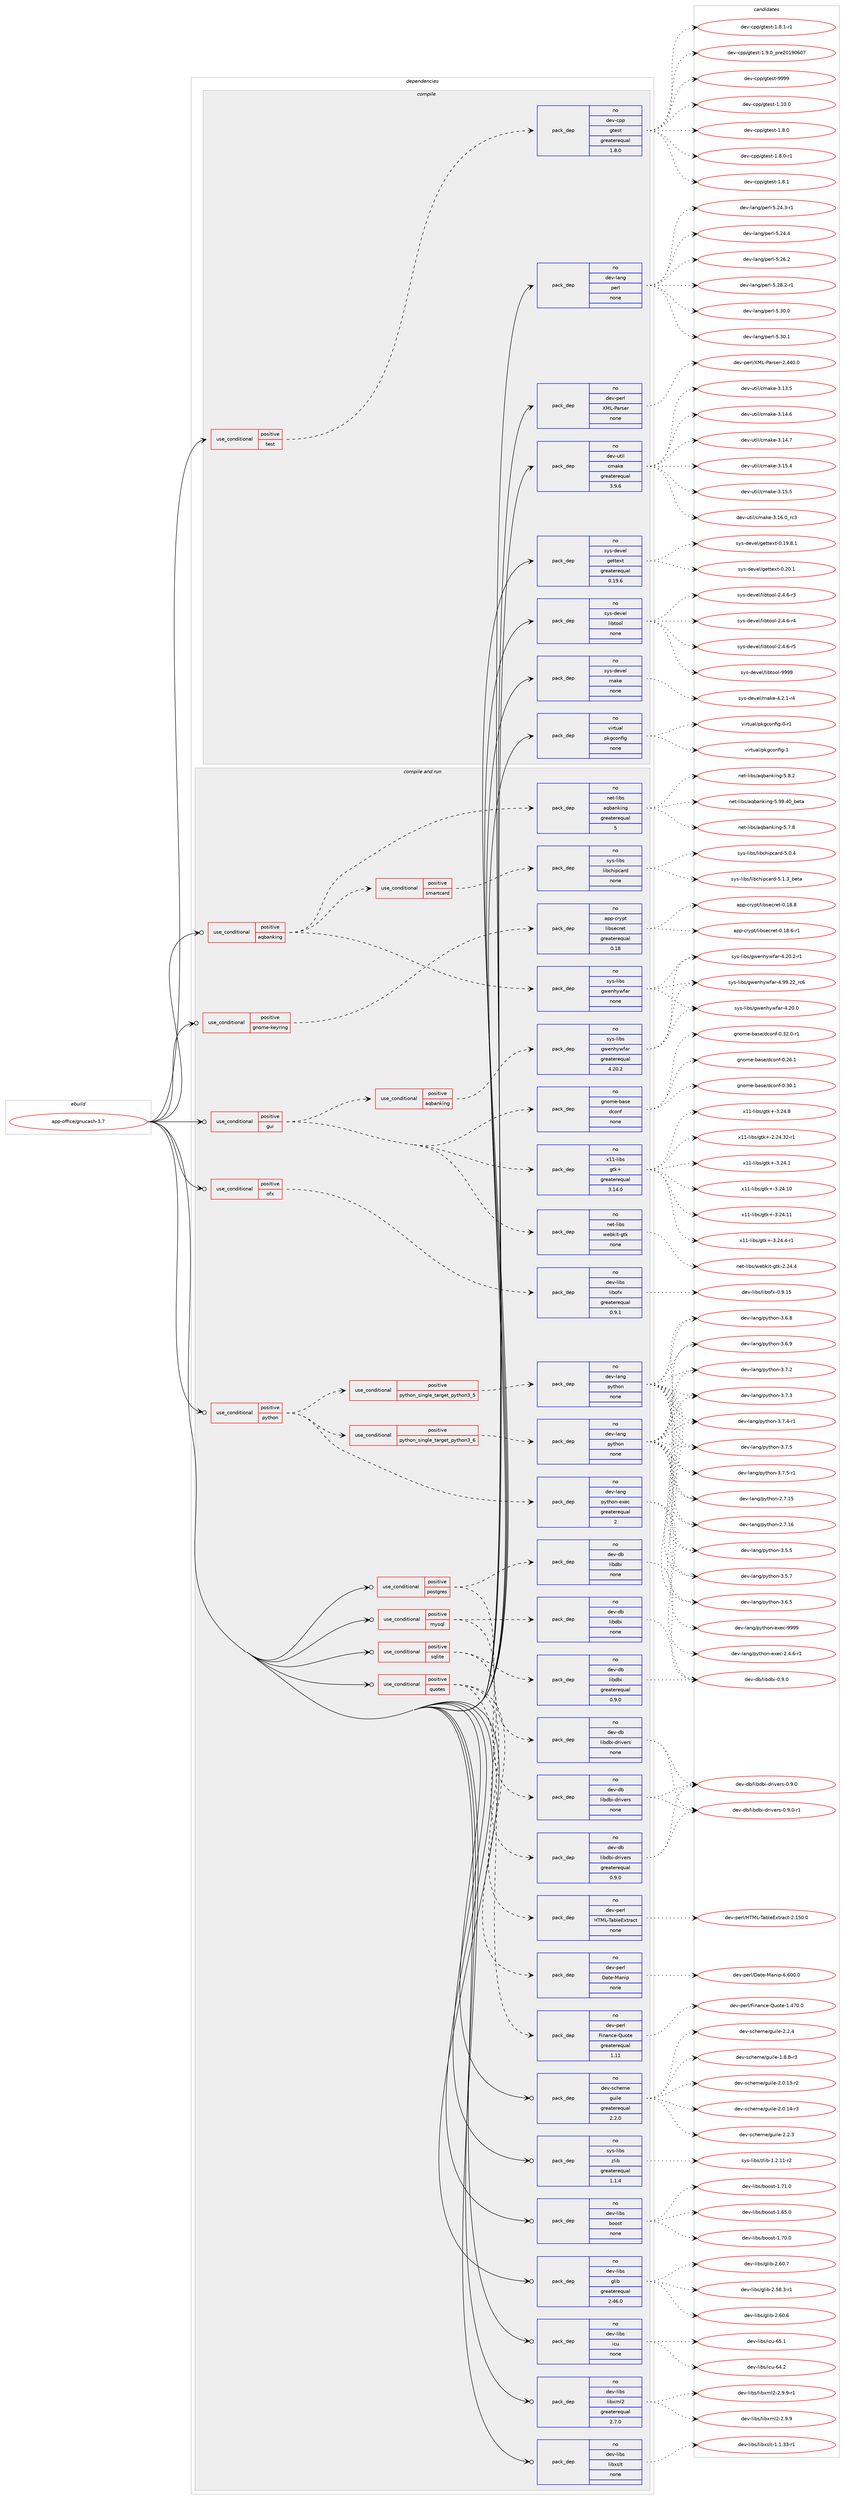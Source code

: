 digraph prolog {

# *************
# Graph options
# *************

newrank=true;
concentrate=true;
compound=true;
graph [rankdir=LR,fontname=Helvetica,fontsize=10,ranksep=1.5];#, ranksep=2.5, nodesep=0.2];
edge  [arrowhead=vee];
node  [fontname=Helvetica,fontsize=10];

# **********
# The ebuild
# **********

subgraph cluster_leftcol {
color=gray;
rank=same;
label=<<i>ebuild</i>>;
id [label="app-office/gnucash-3.7", color=red, width=4, href="../app-office/gnucash-3.7.svg"];
}

# ****************
# The dependencies
# ****************

subgraph cluster_midcol {
color=gray;
label=<<i>dependencies</i>>;
subgraph cluster_compile {
fillcolor="#eeeeee";
style=filled;
label=<<i>compile</i>>;
subgraph cond119940 {
dependency502220 [label=<<TABLE BORDER="0" CELLBORDER="1" CELLSPACING="0" CELLPADDING="4"><TR><TD ROWSPAN="3" CELLPADDING="10">use_conditional</TD></TR><TR><TD>positive</TD></TR><TR><TD>test</TD></TR></TABLE>>, shape=none, color=red];
subgraph pack373201 {
dependency502221 [label=<<TABLE BORDER="0" CELLBORDER="1" CELLSPACING="0" CELLPADDING="4" WIDTH="220"><TR><TD ROWSPAN="6" CELLPADDING="30">pack_dep</TD></TR><TR><TD WIDTH="110">no</TD></TR><TR><TD>dev-cpp</TD></TR><TR><TD>gtest</TD></TR><TR><TD>greaterequal</TD></TR><TR><TD>1.8.0</TD></TR></TABLE>>, shape=none, color=blue];
}
dependency502220:e -> dependency502221:w [weight=20,style="dashed",arrowhead="vee"];
}
id:e -> dependency502220:w [weight=20,style="solid",arrowhead="vee"];
subgraph pack373202 {
dependency502222 [label=<<TABLE BORDER="0" CELLBORDER="1" CELLSPACING="0" CELLPADDING="4" WIDTH="220"><TR><TD ROWSPAN="6" CELLPADDING="30">pack_dep</TD></TR><TR><TD WIDTH="110">no</TD></TR><TR><TD>dev-lang</TD></TR><TR><TD>perl</TD></TR><TR><TD>none</TD></TR><TR><TD></TD></TR></TABLE>>, shape=none, color=blue];
}
id:e -> dependency502222:w [weight=20,style="solid",arrowhead="vee"];
subgraph pack373203 {
dependency502223 [label=<<TABLE BORDER="0" CELLBORDER="1" CELLSPACING="0" CELLPADDING="4" WIDTH="220"><TR><TD ROWSPAN="6" CELLPADDING="30">pack_dep</TD></TR><TR><TD WIDTH="110">no</TD></TR><TR><TD>dev-perl</TD></TR><TR><TD>XML-Parser</TD></TR><TR><TD>none</TD></TR><TR><TD></TD></TR></TABLE>>, shape=none, color=blue];
}
id:e -> dependency502223:w [weight=20,style="solid",arrowhead="vee"];
subgraph pack373204 {
dependency502224 [label=<<TABLE BORDER="0" CELLBORDER="1" CELLSPACING="0" CELLPADDING="4" WIDTH="220"><TR><TD ROWSPAN="6" CELLPADDING="30">pack_dep</TD></TR><TR><TD WIDTH="110">no</TD></TR><TR><TD>dev-util</TD></TR><TR><TD>cmake</TD></TR><TR><TD>greaterequal</TD></TR><TR><TD>3.9.6</TD></TR></TABLE>>, shape=none, color=blue];
}
id:e -> dependency502224:w [weight=20,style="solid",arrowhead="vee"];
subgraph pack373205 {
dependency502225 [label=<<TABLE BORDER="0" CELLBORDER="1" CELLSPACING="0" CELLPADDING="4" WIDTH="220"><TR><TD ROWSPAN="6" CELLPADDING="30">pack_dep</TD></TR><TR><TD WIDTH="110">no</TD></TR><TR><TD>sys-devel</TD></TR><TR><TD>gettext</TD></TR><TR><TD>greaterequal</TD></TR><TR><TD>0.19.6</TD></TR></TABLE>>, shape=none, color=blue];
}
id:e -> dependency502225:w [weight=20,style="solid",arrowhead="vee"];
subgraph pack373206 {
dependency502226 [label=<<TABLE BORDER="0" CELLBORDER="1" CELLSPACING="0" CELLPADDING="4" WIDTH="220"><TR><TD ROWSPAN="6" CELLPADDING="30">pack_dep</TD></TR><TR><TD WIDTH="110">no</TD></TR><TR><TD>sys-devel</TD></TR><TR><TD>libtool</TD></TR><TR><TD>none</TD></TR><TR><TD></TD></TR></TABLE>>, shape=none, color=blue];
}
id:e -> dependency502226:w [weight=20,style="solid",arrowhead="vee"];
subgraph pack373207 {
dependency502227 [label=<<TABLE BORDER="0" CELLBORDER="1" CELLSPACING="0" CELLPADDING="4" WIDTH="220"><TR><TD ROWSPAN="6" CELLPADDING="30">pack_dep</TD></TR><TR><TD WIDTH="110">no</TD></TR><TR><TD>sys-devel</TD></TR><TR><TD>make</TD></TR><TR><TD>none</TD></TR><TR><TD></TD></TR></TABLE>>, shape=none, color=blue];
}
id:e -> dependency502227:w [weight=20,style="solid",arrowhead="vee"];
subgraph pack373208 {
dependency502228 [label=<<TABLE BORDER="0" CELLBORDER="1" CELLSPACING="0" CELLPADDING="4" WIDTH="220"><TR><TD ROWSPAN="6" CELLPADDING="30">pack_dep</TD></TR><TR><TD WIDTH="110">no</TD></TR><TR><TD>virtual</TD></TR><TR><TD>pkgconfig</TD></TR><TR><TD>none</TD></TR><TR><TD></TD></TR></TABLE>>, shape=none, color=blue];
}
id:e -> dependency502228:w [weight=20,style="solid",arrowhead="vee"];
}
subgraph cluster_compileandrun {
fillcolor="#eeeeee";
style=filled;
label=<<i>compile and run</i>>;
subgraph cond119941 {
dependency502229 [label=<<TABLE BORDER="0" CELLBORDER="1" CELLSPACING="0" CELLPADDING="4"><TR><TD ROWSPAN="3" CELLPADDING="10">use_conditional</TD></TR><TR><TD>positive</TD></TR><TR><TD>aqbanking</TD></TR></TABLE>>, shape=none, color=red];
subgraph pack373209 {
dependency502230 [label=<<TABLE BORDER="0" CELLBORDER="1" CELLSPACING="0" CELLPADDING="4" WIDTH="220"><TR><TD ROWSPAN="6" CELLPADDING="30">pack_dep</TD></TR><TR><TD WIDTH="110">no</TD></TR><TR><TD>net-libs</TD></TR><TR><TD>aqbanking</TD></TR><TR><TD>greaterequal</TD></TR><TR><TD>5</TD></TR></TABLE>>, shape=none, color=blue];
}
dependency502229:e -> dependency502230:w [weight=20,style="dashed",arrowhead="vee"];
subgraph pack373210 {
dependency502231 [label=<<TABLE BORDER="0" CELLBORDER="1" CELLSPACING="0" CELLPADDING="4" WIDTH="220"><TR><TD ROWSPAN="6" CELLPADDING="30">pack_dep</TD></TR><TR><TD WIDTH="110">no</TD></TR><TR><TD>sys-libs</TD></TR><TR><TD>gwenhywfar</TD></TR><TR><TD>none</TD></TR><TR><TD></TD></TR></TABLE>>, shape=none, color=blue];
}
dependency502229:e -> dependency502231:w [weight=20,style="dashed",arrowhead="vee"];
subgraph cond119942 {
dependency502232 [label=<<TABLE BORDER="0" CELLBORDER="1" CELLSPACING="0" CELLPADDING="4"><TR><TD ROWSPAN="3" CELLPADDING="10">use_conditional</TD></TR><TR><TD>positive</TD></TR><TR><TD>smartcard</TD></TR></TABLE>>, shape=none, color=red];
subgraph pack373211 {
dependency502233 [label=<<TABLE BORDER="0" CELLBORDER="1" CELLSPACING="0" CELLPADDING="4" WIDTH="220"><TR><TD ROWSPAN="6" CELLPADDING="30">pack_dep</TD></TR><TR><TD WIDTH="110">no</TD></TR><TR><TD>sys-libs</TD></TR><TR><TD>libchipcard</TD></TR><TR><TD>none</TD></TR><TR><TD></TD></TR></TABLE>>, shape=none, color=blue];
}
dependency502232:e -> dependency502233:w [weight=20,style="dashed",arrowhead="vee"];
}
dependency502229:e -> dependency502232:w [weight=20,style="dashed",arrowhead="vee"];
}
id:e -> dependency502229:w [weight=20,style="solid",arrowhead="odotvee"];
subgraph cond119943 {
dependency502234 [label=<<TABLE BORDER="0" CELLBORDER="1" CELLSPACING="0" CELLPADDING="4"><TR><TD ROWSPAN="3" CELLPADDING="10">use_conditional</TD></TR><TR><TD>positive</TD></TR><TR><TD>gnome-keyring</TD></TR></TABLE>>, shape=none, color=red];
subgraph pack373212 {
dependency502235 [label=<<TABLE BORDER="0" CELLBORDER="1" CELLSPACING="0" CELLPADDING="4" WIDTH="220"><TR><TD ROWSPAN="6" CELLPADDING="30">pack_dep</TD></TR><TR><TD WIDTH="110">no</TD></TR><TR><TD>app-crypt</TD></TR><TR><TD>libsecret</TD></TR><TR><TD>greaterequal</TD></TR><TR><TD>0.18</TD></TR></TABLE>>, shape=none, color=blue];
}
dependency502234:e -> dependency502235:w [weight=20,style="dashed",arrowhead="vee"];
}
id:e -> dependency502234:w [weight=20,style="solid",arrowhead="odotvee"];
subgraph cond119944 {
dependency502236 [label=<<TABLE BORDER="0" CELLBORDER="1" CELLSPACING="0" CELLPADDING="4"><TR><TD ROWSPAN="3" CELLPADDING="10">use_conditional</TD></TR><TR><TD>positive</TD></TR><TR><TD>gui</TD></TR></TABLE>>, shape=none, color=red];
subgraph pack373213 {
dependency502237 [label=<<TABLE BORDER="0" CELLBORDER="1" CELLSPACING="0" CELLPADDING="4" WIDTH="220"><TR><TD ROWSPAN="6" CELLPADDING="30">pack_dep</TD></TR><TR><TD WIDTH="110">no</TD></TR><TR><TD>gnome-base</TD></TR><TR><TD>dconf</TD></TR><TR><TD>none</TD></TR><TR><TD></TD></TR></TABLE>>, shape=none, color=blue];
}
dependency502236:e -> dependency502237:w [weight=20,style="dashed",arrowhead="vee"];
subgraph pack373214 {
dependency502238 [label=<<TABLE BORDER="0" CELLBORDER="1" CELLSPACING="0" CELLPADDING="4" WIDTH="220"><TR><TD ROWSPAN="6" CELLPADDING="30">pack_dep</TD></TR><TR><TD WIDTH="110">no</TD></TR><TR><TD>net-libs</TD></TR><TR><TD>webkit-gtk</TD></TR><TR><TD>none</TD></TR><TR><TD></TD></TR></TABLE>>, shape=none, color=blue];
}
dependency502236:e -> dependency502238:w [weight=20,style="dashed",arrowhead="vee"];
subgraph pack373215 {
dependency502239 [label=<<TABLE BORDER="0" CELLBORDER="1" CELLSPACING="0" CELLPADDING="4" WIDTH="220"><TR><TD ROWSPAN="6" CELLPADDING="30">pack_dep</TD></TR><TR><TD WIDTH="110">no</TD></TR><TR><TD>x11-libs</TD></TR><TR><TD>gtk+</TD></TR><TR><TD>greaterequal</TD></TR><TR><TD>3.14.0</TD></TR></TABLE>>, shape=none, color=blue];
}
dependency502236:e -> dependency502239:w [weight=20,style="dashed",arrowhead="vee"];
subgraph cond119945 {
dependency502240 [label=<<TABLE BORDER="0" CELLBORDER="1" CELLSPACING="0" CELLPADDING="4"><TR><TD ROWSPAN="3" CELLPADDING="10">use_conditional</TD></TR><TR><TD>positive</TD></TR><TR><TD>aqbanking</TD></TR></TABLE>>, shape=none, color=red];
subgraph pack373216 {
dependency502241 [label=<<TABLE BORDER="0" CELLBORDER="1" CELLSPACING="0" CELLPADDING="4" WIDTH="220"><TR><TD ROWSPAN="6" CELLPADDING="30">pack_dep</TD></TR><TR><TD WIDTH="110">no</TD></TR><TR><TD>sys-libs</TD></TR><TR><TD>gwenhywfar</TD></TR><TR><TD>greaterequal</TD></TR><TR><TD>4.20.2</TD></TR></TABLE>>, shape=none, color=blue];
}
dependency502240:e -> dependency502241:w [weight=20,style="dashed",arrowhead="vee"];
}
dependency502236:e -> dependency502240:w [weight=20,style="dashed",arrowhead="vee"];
}
id:e -> dependency502236:w [weight=20,style="solid",arrowhead="odotvee"];
subgraph cond119946 {
dependency502242 [label=<<TABLE BORDER="0" CELLBORDER="1" CELLSPACING="0" CELLPADDING="4"><TR><TD ROWSPAN="3" CELLPADDING="10">use_conditional</TD></TR><TR><TD>positive</TD></TR><TR><TD>mysql</TD></TR></TABLE>>, shape=none, color=red];
subgraph pack373217 {
dependency502243 [label=<<TABLE BORDER="0" CELLBORDER="1" CELLSPACING="0" CELLPADDING="4" WIDTH="220"><TR><TD ROWSPAN="6" CELLPADDING="30">pack_dep</TD></TR><TR><TD WIDTH="110">no</TD></TR><TR><TD>dev-db</TD></TR><TR><TD>libdbi</TD></TR><TR><TD>none</TD></TR><TR><TD></TD></TR></TABLE>>, shape=none, color=blue];
}
dependency502242:e -> dependency502243:w [weight=20,style="dashed",arrowhead="vee"];
subgraph pack373218 {
dependency502244 [label=<<TABLE BORDER="0" CELLBORDER="1" CELLSPACING="0" CELLPADDING="4" WIDTH="220"><TR><TD ROWSPAN="6" CELLPADDING="30">pack_dep</TD></TR><TR><TD WIDTH="110">no</TD></TR><TR><TD>dev-db</TD></TR><TR><TD>libdbi-drivers</TD></TR><TR><TD>none</TD></TR><TR><TD></TD></TR></TABLE>>, shape=none, color=blue];
}
dependency502242:e -> dependency502244:w [weight=20,style="dashed",arrowhead="vee"];
}
id:e -> dependency502242:w [weight=20,style="solid",arrowhead="odotvee"];
subgraph cond119947 {
dependency502245 [label=<<TABLE BORDER="0" CELLBORDER="1" CELLSPACING="0" CELLPADDING="4"><TR><TD ROWSPAN="3" CELLPADDING="10">use_conditional</TD></TR><TR><TD>positive</TD></TR><TR><TD>ofx</TD></TR></TABLE>>, shape=none, color=red];
subgraph pack373219 {
dependency502246 [label=<<TABLE BORDER="0" CELLBORDER="1" CELLSPACING="0" CELLPADDING="4" WIDTH="220"><TR><TD ROWSPAN="6" CELLPADDING="30">pack_dep</TD></TR><TR><TD WIDTH="110">no</TD></TR><TR><TD>dev-libs</TD></TR><TR><TD>libofx</TD></TR><TR><TD>greaterequal</TD></TR><TR><TD>0.9.1</TD></TR></TABLE>>, shape=none, color=blue];
}
dependency502245:e -> dependency502246:w [weight=20,style="dashed",arrowhead="vee"];
}
id:e -> dependency502245:w [weight=20,style="solid",arrowhead="odotvee"];
subgraph cond119948 {
dependency502247 [label=<<TABLE BORDER="0" CELLBORDER="1" CELLSPACING="0" CELLPADDING="4"><TR><TD ROWSPAN="3" CELLPADDING="10">use_conditional</TD></TR><TR><TD>positive</TD></TR><TR><TD>postgres</TD></TR></TABLE>>, shape=none, color=red];
subgraph pack373220 {
dependency502248 [label=<<TABLE BORDER="0" CELLBORDER="1" CELLSPACING="0" CELLPADDING="4" WIDTH="220"><TR><TD ROWSPAN="6" CELLPADDING="30">pack_dep</TD></TR><TR><TD WIDTH="110">no</TD></TR><TR><TD>dev-db</TD></TR><TR><TD>libdbi</TD></TR><TR><TD>none</TD></TR><TR><TD></TD></TR></TABLE>>, shape=none, color=blue];
}
dependency502247:e -> dependency502248:w [weight=20,style="dashed",arrowhead="vee"];
subgraph pack373221 {
dependency502249 [label=<<TABLE BORDER="0" CELLBORDER="1" CELLSPACING="0" CELLPADDING="4" WIDTH="220"><TR><TD ROWSPAN="6" CELLPADDING="30">pack_dep</TD></TR><TR><TD WIDTH="110">no</TD></TR><TR><TD>dev-db</TD></TR><TR><TD>libdbi-drivers</TD></TR><TR><TD>none</TD></TR><TR><TD></TD></TR></TABLE>>, shape=none, color=blue];
}
dependency502247:e -> dependency502249:w [weight=20,style="dashed",arrowhead="vee"];
}
id:e -> dependency502247:w [weight=20,style="solid",arrowhead="odotvee"];
subgraph cond119949 {
dependency502250 [label=<<TABLE BORDER="0" CELLBORDER="1" CELLSPACING="0" CELLPADDING="4"><TR><TD ROWSPAN="3" CELLPADDING="10">use_conditional</TD></TR><TR><TD>positive</TD></TR><TR><TD>python</TD></TR></TABLE>>, shape=none, color=red];
subgraph cond119950 {
dependency502251 [label=<<TABLE BORDER="0" CELLBORDER="1" CELLSPACING="0" CELLPADDING="4"><TR><TD ROWSPAN="3" CELLPADDING="10">use_conditional</TD></TR><TR><TD>positive</TD></TR><TR><TD>python_single_target_python3_5</TD></TR></TABLE>>, shape=none, color=red];
subgraph pack373222 {
dependency502252 [label=<<TABLE BORDER="0" CELLBORDER="1" CELLSPACING="0" CELLPADDING="4" WIDTH="220"><TR><TD ROWSPAN="6" CELLPADDING="30">pack_dep</TD></TR><TR><TD WIDTH="110">no</TD></TR><TR><TD>dev-lang</TD></TR><TR><TD>python</TD></TR><TR><TD>none</TD></TR><TR><TD></TD></TR></TABLE>>, shape=none, color=blue];
}
dependency502251:e -> dependency502252:w [weight=20,style="dashed",arrowhead="vee"];
}
dependency502250:e -> dependency502251:w [weight=20,style="dashed",arrowhead="vee"];
subgraph cond119951 {
dependency502253 [label=<<TABLE BORDER="0" CELLBORDER="1" CELLSPACING="0" CELLPADDING="4"><TR><TD ROWSPAN="3" CELLPADDING="10">use_conditional</TD></TR><TR><TD>positive</TD></TR><TR><TD>python_single_target_python3_6</TD></TR></TABLE>>, shape=none, color=red];
subgraph pack373223 {
dependency502254 [label=<<TABLE BORDER="0" CELLBORDER="1" CELLSPACING="0" CELLPADDING="4" WIDTH="220"><TR><TD ROWSPAN="6" CELLPADDING="30">pack_dep</TD></TR><TR><TD WIDTH="110">no</TD></TR><TR><TD>dev-lang</TD></TR><TR><TD>python</TD></TR><TR><TD>none</TD></TR><TR><TD></TD></TR></TABLE>>, shape=none, color=blue];
}
dependency502253:e -> dependency502254:w [weight=20,style="dashed",arrowhead="vee"];
}
dependency502250:e -> dependency502253:w [weight=20,style="dashed",arrowhead="vee"];
subgraph pack373224 {
dependency502255 [label=<<TABLE BORDER="0" CELLBORDER="1" CELLSPACING="0" CELLPADDING="4" WIDTH="220"><TR><TD ROWSPAN="6" CELLPADDING="30">pack_dep</TD></TR><TR><TD WIDTH="110">no</TD></TR><TR><TD>dev-lang</TD></TR><TR><TD>python-exec</TD></TR><TR><TD>greaterequal</TD></TR><TR><TD>2</TD></TR></TABLE>>, shape=none, color=blue];
}
dependency502250:e -> dependency502255:w [weight=20,style="dashed",arrowhead="vee"];
}
id:e -> dependency502250:w [weight=20,style="solid",arrowhead="odotvee"];
subgraph cond119952 {
dependency502256 [label=<<TABLE BORDER="0" CELLBORDER="1" CELLSPACING="0" CELLPADDING="4"><TR><TD ROWSPAN="3" CELLPADDING="10">use_conditional</TD></TR><TR><TD>positive</TD></TR><TR><TD>quotes</TD></TR></TABLE>>, shape=none, color=red];
subgraph pack373225 {
dependency502257 [label=<<TABLE BORDER="0" CELLBORDER="1" CELLSPACING="0" CELLPADDING="4" WIDTH="220"><TR><TD ROWSPAN="6" CELLPADDING="30">pack_dep</TD></TR><TR><TD WIDTH="110">no</TD></TR><TR><TD>dev-perl</TD></TR><TR><TD>Finance-Quote</TD></TR><TR><TD>greaterequal</TD></TR><TR><TD>1.11</TD></TR></TABLE>>, shape=none, color=blue];
}
dependency502256:e -> dependency502257:w [weight=20,style="dashed",arrowhead="vee"];
subgraph pack373226 {
dependency502258 [label=<<TABLE BORDER="0" CELLBORDER="1" CELLSPACING="0" CELLPADDING="4" WIDTH="220"><TR><TD ROWSPAN="6" CELLPADDING="30">pack_dep</TD></TR><TR><TD WIDTH="110">no</TD></TR><TR><TD>dev-perl</TD></TR><TR><TD>Date-Manip</TD></TR><TR><TD>none</TD></TR><TR><TD></TD></TR></TABLE>>, shape=none, color=blue];
}
dependency502256:e -> dependency502258:w [weight=20,style="dashed",arrowhead="vee"];
subgraph pack373227 {
dependency502259 [label=<<TABLE BORDER="0" CELLBORDER="1" CELLSPACING="0" CELLPADDING="4" WIDTH="220"><TR><TD ROWSPAN="6" CELLPADDING="30">pack_dep</TD></TR><TR><TD WIDTH="110">no</TD></TR><TR><TD>dev-perl</TD></TR><TR><TD>HTML-TableExtract</TD></TR><TR><TD>none</TD></TR><TR><TD></TD></TR></TABLE>>, shape=none, color=blue];
}
dependency502256:e -> dependency502259:w [weight=20,style="dashed",arrowhead="vee"];
}
id:e -> dependency502256:w [weight=20,style="solid",arrowhead="odotvee"];
subgraph cond119953 {
dependency502260 [label=<<TABLE BORDER="0" CELLBORDER="1" CELLSPACING="0" CELLPADDING="4"><TR><TD ROWSPAN="3" CELLPADDING="10">use_conditional</TD></TR><TR><TD>positive</TD></TR><TR><TD>sqlite</TD></TR></TABLE>>, shape=none, color=red];
subgraph pack373228 {
dependency502261 [label=<<TABLE BORDER="0" CELLBORDER="1" CELLSPACING="0" CELLPADDING="4" WIDTH="220"><TR><TD ROWSPAN="6" CELLPADDING="30">pack_dep</TD></TR><TR><TD WIDTH="110">no</TD></TR><TR><TD>dev-db</TD></TR><TR><TD>libdbi</TD></TR><TR><TD>greaterequal</TD></TR><TR><TD>0.9.0</TD></TR></TABLE>>, shape=none, color=blue];
}
dependency502260:e -> dependency502261:w [weight=20,style="dashed",arrowhead="vee"];
subgraph pack373229 {
dependency502262 [label=<<TABLE BORDER="0" CELLBORDER="1" CELLSPACING="0" CELLPADDING="4" WIDTH="220"><TR><TD ROWSPAN="6" CELLPADDING="30">pack_dep</TD></TR><TR><TD WIDTH="110">no</TD></TR><TR><TD>dev-db</TD></TR><TR><TD>libdbi-drivers</TD></TR><TR><TD>greaterequal</TD></TR><TR><TD>0.9.0</TD></TR></TABLE>>, shape=none, color=blue];
}
dependency502260:e -> dependency502262:w [weight=20,style="dashed",arrowhead="vee"];
}
id:e -> dependency502260:w [weight=20,style="solid",arrowhead="odotvee"];
subgraph pack373230 {
dependency502263 [label=<<TABLE BORDER="0" CELLBORDER="1" CELLSPACING="0" CELLPADDING="4" WIDTH="220"><TR><TD ROWSPAN="6" CELLPADDING="30">pack_dep</TD></TR><TR><TD WIDTH="110">no</TD></TR><TR><TD>dev-libs</TD></TR><TR><TD>boost</TD></TR><TR><TD>none</TD></TR><TR><TD></TD></TR></TABLE>>, shape=none, color=blue];
}
id:e -> dependency502263:w [weight=20,style="solid",arrowhead="odotvee"];
subgraph pack373231 {
dependency502264 [label=<<TABLE BORDER="0" CELLBORDER="1" CELLSPACING="0" CELLPADDING="4" WIDTH="220"><TR><TD ROWSPAN="6" CELLPADDING="30">pack_dep</TD></TR><TR><TD WIDTH="110">no</TD></TR><TR><TD>dev-libs</TD></TR><TR><TD>glib</TD></TR><TR><TD>greaterequal</TD></TR><TR><TD>2.46.0</TD></TR></TABLE>>, shape=none, color=blue];
}
id:e -> dependency502264:w [weight=20,style="solid",arrowhead="odotvee"];
subgraph pack373232 {
dependency502265 [label=<<TABLE BORDER="0" CELLBORDER="1" CELLSPACING="0" CELLPADDING="4" WIDTH="220"><TR><TD ROWSPAN="6" CELLPADDING="30">pack_dep</TD></TR><TR><TD WIDTH="110">no</TD></TR><TR><TD>dev-libs</TD></TR><TR><TD>icu</TD></TR><TR><TD>none</TD></TR><TR><TD></TD></TR></TABLE>>, shape=none, color=blue];
}
id:e -> dependency502265:w [weight=20,style="solid",arrowhead="odotvee"];
subgraph pack373233 {
dependency502266 [label=<<TABLE BORDER="0" CELLBORDER="1" CELLSPACING="0" CELLPADDING="4" WIDTH="220"><TR><TD ROWSPAN="6" CELLPADDING="30">pack_dep</TD></TR><TR><TD WIDTH="110">no</TD></TR><TR><TD>dev-libs</TD></TR><TR><TD>libxml2</TD></TR><TR><TD>greaterequal</TD></TR><TR><TD>2.7.0</TD></TR></TABLE>>, shape=none, color=blue];
}
id:e -> dependency502266:w [weight=20,style="solid",arrowhead="odotvee"];
subgraph pack373234 {
dependency502267 [label=<<TABLE BORDER="0" CELLBORDER="1" CELLSPACING="0" CELLPADDING="4" WIDTH="220"><TR><TD ROWSPAN="6" CELLPADDING="30">pack_dep</TD></TR><TR><TD WIDTH="110">no</TD></TR><TR><TD>dev-libs</TD></TR><TR><TD>libxslt</TD></TR><TR><TD>none</TD></TR><TR><TD></TD></TR></TABLE>>, shape=none, color=blue];
}
id:e -> dependency502267:w [weight=20,style="solid",arrowhead="odotvee"];
subgraph pack373235 {
dependency502268 [label=<<TABLE BORDER="0" CELLBORDER="1" CELLSPACING="0" CELLPADDING="4" WIDTH="220"><TR><TD ROWSPAN="6" CELLPADDING="30">pack_dep</TD></TR><TR><TD WIDTH="110">no</TD></TR><TR><TD>dev-scheme</TD></TR><TR><TD>guile</TD></TR><TR><TD>greaterequal</TD></TR><TR><TD>2.2.0</TD></TR></TABLE>>, shape=none, color=blue];
}
id:e -> dependency502268:w [weight=20,style="solid",arrowhead="odotvee"];
subgraph pack373236 {
dependency502269 [label=<<TABLE BORDER="0" CELLBORDER="1" CELLSPACING="0" CELLPADDING="4" WIDTH="220"><TR><TD ROWSPAN="6" CELLPADDING="30">pack_dep</TD></TR><TR><TD WIDTH="110">no</TD></TR><TR><TD>sys-libs</TD></TR><TR><TD>zlib</TD></TR><TR><TD>greaterequal</TD></TR><TR><TD>1.1.4</TD></TR></TABLE>>, shape=none, color=blue];
}
id:e -> dependency502269:w [weight=20,style="solid",arrowhead="odotvee"];
}
subgraph cluster_run {
fillcolor="#eeeeee";
style=filled;
label=<<i>run</i>>;
}
}

# **************
# The candidates
# **************

subgraph cluster_choices {
rank=same;
color=gray;
label=<<i>candidates</i>>;

subgraph choice373201 {
color=black;
nodesep=1;
choice10010111845991121124710311610111511645494649484648 [label="dev-cpp/gtest-1.10.0", color=red, width=4,href="../dev-cpp/gtest-1.10.0.svg"];
choice100101118459911211247103116101115116454946564648 [label="dev-cpp/gtest-1.8.0", color=red, width=4,href="../dev-cpp/gtest-1.8.0.svg"];
choice1001011184599112112471031161011151164549465646484511449 [label="dev-cpp/gtest-1.8.0-r1", color=red, width=4,href="../dev-cpp/gtest-1.8.0-r1.svg"];
choice100101118459911211247103116101115116454946564649 [label="dev-cpp/gtest-1.8.1", color=red, width=4,href="../dev-cpp/gtest-1.8.1.svg"];
choice1001011184599112112471031161011151164549465646494511449 [label="dev-cpp/gtest-1.8.1-r1", color=red, width=4,href="../dev-cpp/gtest-1.8.1-r1.svg"];
choice100101118459911211247103116101115116454946574648951121141015048495748544855 [label="dev-cpp/gtest-1.9.0_pre20190607", color=red, width=4,href="../dev-cpp/gtest-1.9.0_pre20190607.svg"];
choice1001011184599112112471031161011151164557575757 [label="dev-cpp/gtest-9999", color=red, width=4,href="../dev-cpp/gtest-9999.svg"];
dependency502221:e -> choice10010111845991121124710311610111511645494649484648:w [style=dotted,weight="100"];
dependency502221:e -> choice100101118459911211247103116101115116454946564648:w [style=dotted,weight="100"];
dependency502221:e -> choice1001011184599112112471031161011151164549465646484511449:w [style=dotted,weight="100"];
dependency502221:e -> choice100101118459911211247103116101115116454946564649:w [style=dotted,weight="100"];
dependency502221:e -> choice1001011184599112112471031161011151164549465646494511449:w [style=dotted,weight="100"];
dependency502221:e -> choice100101118459911211247103116101115116454946574648951121141015048495748544855:w [style=dotted,weight="100"];
dependency502221:e -> choice1001011184599112112471031161011151164557575757:w [style=dotted,weight="100"];
}
subgraph choice373202 {
color=black;
nodesep=1;
choice100101118451089711010347112101114108455346505246514511449 [label="dev-lang/perl-5.24.3-r1", color=red, width=4,href="../dev-lang/perl-5.24.3-r1.svg"];
choice10010111845108971101034711210111410845534650524652 [label="dev-lang/perl-5.24.4", color=red, width=4,href="../dev-lang/perl-5.24.4.svg"];
choice10010111845108971101034711210111410845534650544650 [label="dev-lang/perl-5.26.2", color=red, width=4,href="../dev-lang/perl-5.26.2.svg"];
choice100101118451089711010347112101114108455346505646504511449 [label="dev-lang/perl-5.28.2-r1", color=red, width=4,href="../dev-lang/perl-5.28.2-r1.svg"];
choice10010111845108971101034711210111410845534651484648 [label="dev-lang/perl-5.30.0", color=red, width=4,href="../dev-lang/perl-5.30.0.svg"];
choice10010111845108971101034711210111410845534651484649 [label="dev-lang/perl-5.30.1", color=red, width=4,href="../dev-lang/perl-5.30.1.svg"];
dependency502222:e -> choice100101118451089711010347112101114108455346505246514511449:w [style=dotted,weight="100"];
dependency502222:e -> choice10010111845108971101034711210111410845534650524652:w [style=dotted,weight="100"];
dependency502222:e -> choice10010111845108971101034711210111410845534650544650:w [style=dotted,weight="100"];
dependency502222:e -> choice100101118451089711010347112101114108455346505646504511449:w [style=dotted,weight="100"];
dependency502222:e -> choice10010111845108971101034711210111410845534651484648:w [style=dotted,weight="100"];
dependency502222:e -> choice10010111845108971101034711210111410845534651484649:w [style=dotted,weight="100"];
}
subgraph choice373203 {
color=black;
nodesep=1;
choice10010111845112101114108478877764580971141151011144550465252484648 [label="dev-perl/XML-Parser-2.440.0", color=red, width=4,href="../dev-perl/XML-Parser-2.440.0.svg"];
dependency502223:e -> choice10010111845112101114108478877764580971141151011144550465252484648:w [style=dotted,weight="100"];
}
subgraph choice373204 {
color=black;
nodesep=1;
choice1001011184511711610510847991099710710145514649514653 [label="dev-util/cmake-3.13.5", color=red, width=4,href="../dev-util/cmake-3.13.5.svg"];
choice1001011184511711610510847991099710710145514649524654 [label="dev-util/cmake-3.14.6", color=red, width=4,href="../dev-util/cmake-3.14.6.svg"];
choice1001011184511711610510847991099710710145514649524655 [label="dev-util/cmake-3.14.7", color=red, width=4,href="../dev-util/cmake-3.14.7.svg"];
choice1001011184511711610510847991099710710145514649534652 [label="dev-util/cmake-3.15.4", color=red, width=4,href="../dev-util/cmake-3.15.4.svg"];
choice1001011184511711610510847991099710710145514649534653 [label="dev-util/cmake-3.15.5", color=red, width=4,href="../dev-util/cmake-3.15.5.svg"];
choice1001011184511711610510847991099710710145514649544648951149951 [label="dev-util/cmake-3.16.0_rc3", color=red, width=4,href="../dev-util/cmake-3.16.0_rc3.svg"];
dependency502224:e -> choice1001011184511711610510847991099710710145514649514653:w [style=dotted,weight="100"];
dependency502224:e -> choice1001011184511711610510847991099710710145514649524654:w [style=dotted,weight="100"];
dependency502224:e -> choice1001011184511711610510847991099710710145514649524655:w [style=dotted,weight="100"];
dependency502224:e -> choice1001011184511711610510847991099710710145514649534652:w [style=dotted,weight="100"];
dependency502224:e -> choice1001011184511711610510847991099710710145514649534653:w [style=dotted,weight="100"];
dependency502224:e -> choice1001011184511711610510847991099710710145514649544648951149951:w [style=dotted,weight="100"];
}
subgraph choice373205 {
color=black;
nodesep=1;
choice1151211154510010111810110847103101116116101120116454846495746564649 [label="sys-devel/gettext-0.19.8.1", color=red, width=4,href="../sys-devel/gettext-0.19.8.1.svg"];
choice115121115451001011181011084710310111611610112011645484650484649 [label="sys-devel/gettext-0.20.1", color=red, width=4,href="../sys-devel/gettext-0.20.1.svg"];
dependency502225:e -> choice1151211154510010111810110847103101116116101120116454846495746564649:w [style=dotted,weight="100"];
dependency502225:e -> choice115121115451001011181011084710310111611610112011645484650484649:w [style=dotted,weight="100"];
}
subgraph choice373206 {
color=black;
nodesep=1;
choice1151211154510010111810110847108105981161111111084550465246544511451 [label="sys-devel/libtool-2.4.6-r3", color=red, width=4,href="../sys-devel/libtool-2.4.6-r3.svg"];
choice1151211154510010111810110847108105981161111111084550465246544511452 [label="sys-devel/libtool-2.4.6-r4", color=red, width=4,href="../sys-devel/libtool-2.4.6-r4.svg"];
choice1151211154510010111810110847108105981161111111084550465246544511453 [label="sys-devel/libtool-2.4.6-r5", color=red, width=4,href="../sys-devel/libtool-2.4.6-r5.svg"];
choice1151211154510010111810110847108105981161111111084557575757 [label="sys-devel/libtool-9999", color=red, width=4,href="../sys-devel/libtool-9999.svg"];
dependency502226:e -> choice1151211154510010111810110847108105981161111111084550465246544511451:w [style=dotted,weight="100"];
dependency502226:e -> choice1151211154510010111810110847108105981161111111084550465246544511452:w [style=dotted,weight="100"];
dependency502226:e -> choice1151211154510010111810110847108105981161111111084550465246544511453:w [style=dotted,weight="100"];
dependency502226:e -> choice1151211154510010111810110847108105981161111111084557575757:w [style=dotted,weight="100"];
}
subgraph choice373207 {
color=black;
nodesep=1;
choice1151211154510010111810110847109971071014552465046494511452 [label="sys-devel/make-4.2.1-r4", color=red, width=4,href="../sys-devel/make-4.2.1-r4.svg"];
dependency502227:e -> choice1151211154510010111810110847109971071014552465046494511452:w [style=dotted,weight="100"];
}
subgraph choice373208 {
color=black;
nodesep=1;
choice11810511411611797108471121071039911111010210510345484511449 [label="virtual/pkgconfig-0-r1", color=red, width=4,href="../virtual/pkgconfig-0-r1.svg"];
choice1181051141161179710847112107103991111101021051034549 [label="virtual/pkgconfig-1", color=red, width=4,href="../virtual/pkgconfig-1.svg"];
dependency502228:e -> choice11810511411611797108471121071039911111010210510345484511449:w [style=dotted,weight="100"];
dependency502228:e -> choice1181051141161179710847112107103991111101021051034549:w [style=dotted,weight="100"];
}
subgraph choice373209 {
color=black;
nodesep=1;
choice110101116451081059811547971139897110107105110103455346554656 [label="net-libs/aqbanking-5.7.8", color=red, width=4,href="../net-libs/aqbanking-5.7.8.svg"];
choice110101116451081059811547971139897110107105110103455346564650 [label="net-libs/aqbanking-5.8.2", color=red, width=4,href="../net-libs/aqbanking-5.8.2.svg"];
choice1101011164510810598115479711398971101071051101034553465757465248959810111697 [label="net-libs/aqbanking-5.99.40_beta", color=red, width=4,href="../net-libs/aqbanking-5.99.40_beta.svg"];
dependency502230:e -> choice110101116451081059811547971139897110107105110103455346554656:w [style=dotted,weight="100"];
dependency502230:e -> choice110101116451081059811547971139897110107105110103455346564650:w [style=dotted,weight="100"];
dependency502230:e -> choice1101011164510810598115479711398971101071051101034553465757465248959810111697:w [style=dotted,weight="100"];
}
subgraph choice373210 {
color=black;
nodesep=1;
choice1151211154510810598115471031191011101041211191029711445524650484648 [label="sys-libs/gwenhywfar-4.20.0", color=red, width=4,href="../sys-libs/gwenhywfar-4.20.0.svg"];
choice11512111545108105981154710311910111010412111910297114455246504846504511449 [label="sys-libs/gwenhywfar-4.20.2-r1", color=red, width=4,href="../sys-libs/gwenhywfar-4.20.2-r1.svg"];
choice115121115451081059811547103119101110104121119102971144552465757465050951149954 [label="sys-libs/gwenhywfar-4.99.22_rc6", color=red, width=4,href="../sys-libs/gwenhywfar-4.99.22_rc6.svg"];
dependency502231:e -> choice1151211154510810598115471031191011101041211191029711445524650484648:w [style=dotted,weight="100"];
dependency502231:e -> choice11512111545108105981154710311910111010412111910297114455246504846504511449:w [style=dotted,weight="100"];
dependency502231:e -> choice115121115451081059811547103119101110104121119102971144552465757465050951149954:w [style=dotted,weight="100"];
}
subgraph choice373211 {
color=black;
nodesep=1;
choice11512111545108105981154710810598991041051129997114100455346484652 [label="sys-libs/libchipcard-5.0.4", color=red, width=4,href="../sys-libs/libchipcard-5.0.4.svg"];
choice11512111545108105981154710810598991041051129997114100455346494651959810111697 [label="sys-libs/libchipcard-5.1.3_beta", color=red, width=4,href="../sys-libs/libchipcard-5.1.3_beta.svg"];
dependency502233:e -> choice11512111545108105981154710810598991041051129997114100455346484652:w [style=dotted,weight="100"];
dependency502233:e -> choice11512111545108105981154710810598991041051129997114100455346494651959810111697:w [style=dotted,weight="100"];
}
subgraph choice373212 {
color=black;
nodesep=1;
choice971121124599114121112116471081059811510199114101116454846495646544511449 [label="app-crypt/libsecret-0.18.6-r1", color=red, width=4,href="../app-crypt/libsecret-0.18.6-r1.svg"];
choice97112112459911412111211647108105981151019911410111645484649564656 [label="app-crypt/libsecret-0.18.8", color=red, width=4,href="../app-crypt/libsecret-0.18.8.svg"];
dependency502235:e -> choice971121124599114121112116471081059811510199114101116454846495646544511449:w [style=dotted,weight="100"];
dependency502235:e -> choice97112112459911412111211647108105981151019911410111645484649564656:w [style=dotted,weight="100"];
}
subgraph choice373213 {
color=black;
nodesep=1;
choice103110111109101459897115101471009911111010245484650544649 [label="gnome-base/dconf-0.26.1", color=red, width=4,href="../gnome-base/dconf-0.26.1.svg"];
choice103110111109101459897115101471009911111010245484651484649 [label="gnome-base/dconf-0.30.1", color=red, width=4,href="../gnome-base/dconf-0.30.1.svg"];
choice1031101111091014598971151014710099111110102454846515046484511449 [label="gnome-base/dconf-0.32.0-r1", color=red, width=4,href="../gnome-base/dconf-0.32.0-r1.svg"];
dependency502237:e -> choice103110111109101459897115101471009911111010245484650544649:w [style=dotted,weight="100"];
dependency502237:e -> choice103110111109101459897115101471009911111010245484651484649:w [style=dotted,weight="100"];
dependency502237:e -> choice1031101111091014598971151014710099111110102454846515046484511449:w [style=dotted,weight="100"];
}
subgraph choice373214 {
color=black;
nodesep=1;
choice110101116451081059811547119101981071051164510311610745504650524652 [label="net-libs/webkit-gtk-2.24.4", color=red, width=4,href="../net-libs/webkit-gtk-2.24.4.svg"];
dependency502238:e -> choice110101116451081059811547119101981071051164510311610745504650524652:w [style=dotted,weight="100"];
}
subgraph choice373215 {
color=black;
nodesep=1;
choice12049494510810598115471031161074345504650524651504511449 [label="x11-libs/gtk+-2.24.32-r1", color=red, width=4,href="../x11-libs/gtk+-2.24.32-r1.svg"];
choice12049494510810598115471031161074345514650524649 [label="x11-libs/gtk+-3.24.1", color=red, width=4,href="../x11-libs/gtk+-3.24.1.svg"];
choice1204949451081059811547103116107434551465052464948 [label="x11-libs/gtk+-3.24.10", color=red, width=4,href="../x11-libs/gtk+-3.24.10.svg"];
choice1204949451081059811547103116107434551465052464949 [label="x11-libs/gtk+-3.24.11", color=red, width=4,href="../x11-libs/gtk+-3.24.11.svg"];
choice120494945108105981154710311610743455146505246524511449 [label="x11-libs/gtk+-3.24.4-r1", color=red, width=4,href="../x11-libs/gtk+-3.24.4-r1.svg"];
choice12049494510810598115471031161074345514650524656 [label="x11-libs/gtk+-3.24.8", color=red, width=4,href="../x11-libs/gtk+-3.24.8.svg"];
dependency502239:e -> choice12049494510810598115471031161074345504650524651504511449:w [style=dotted,weight="100"];
dependency502239:e -> choice12049494510810598115471031161074345514650524649:w [style=dotted,weight="100"];
dependency502239:e -> choice1204949451081059811547103116107434551465052464948:w [style=dotted,weight="100"];
dependency502239:e -> choice1204949451081059811547103116107434551465052464949:w [style=dotted,weight="100"];
dependency502239:e -> choice120494945108105981154710311610743455146505246524511449:w [style=dotted,weight="100"];
dependency502239:e -> choice12049494510810598115471031161074345514650524656:w [style=dotted,weight="100"];
}
subgraph choice373216 {
color=black;
nodesep=1;
choice1151211154510810598115471031191011101041211191029711445524650484648 [label="sys-libs/gwenhywfar-4.20.0", color=red, width=4,href="../sys-libs/gwenhywfar-4.20.0.svg"];
choice11512111545108105981154710311910111010412111910297114455246504846504511449 [label="sys-libs/gwenhywfar-4.20.2-r1", color=red, width=4,href="../sys-libs/gwenhywfar-4.20.2-r1.svg"];
choice115121115451081059811547103119101110104121119102971144552465757465050951149954 [label="sys-libs/gwenhywfar-4.99.22_rc6", color=red, width=4,href="../sys-libs/gwenhywfar-4.99.22_rc6.svg"];
dependency502241:e -> choice1151211154510810598115471031191011101041211191029711445524650484648:w [style=dotted,weight="100"];
dependency502241:e -> choice11512111545108105981154710311910111010412111910297114455246504846504511449:w [style=dotted,weight="100"];
dependency502241:e -> choice115121115451081059811547103119101110104121119102971144552465757465050951149954:w [style=dotted,weight="100"];
}
subgraph choice373217 {
color=black;
nodesep=1;
choice1001011184510098471081059810098105454846574648 [label="dev-db/libdbi-0.9.0", color=red, width=4,href="../dev-db/libdbi-0.9.0.svg"];
dependency502243:e -> choice1001011184510098471081059810098105454846574648:w [style=dotted,weight="100"];
}
subgraph choice373218 {
color=black;
nodesep=1;
choice100101118451009847108105981009810545100114105118101114115454846574648 [label="dev-db/libdbi-drivers-0.9.0", color=red, width=4,href="../dev-db/libdbi-drivers-0.9.0.svg"];
choice1001011184510098471081059810098105451001141051181011141154548465746484511449 [label="dev-db/libdbi-drivers-0.9.0-r1", color=red, width=4,href="../dev-db/libdbi-drivers-0.9.0-r1.svg"];
dependency502244:e -> choice100101118451009847108105981009810545100114105118101114115454846574648:w [style=dotted,weight="100"];
dependency502244:e -> choice1001011184510098471081059810098105451001141051181011141154548465746484511449:w [style=dotted,weight="100"];
}
subgraph choice373219 {
color=black;
nodesep=1;
choice1001011184510810598115471081059811110212045484657464953 [label="dev-libs/libofx-0.9.15", color=red, width=4,href="../dev-libs/libofx-0.9.15.svg"];
dependency502246:e -> choice1001011184510810598115471081059811110212045484657464953:w [style=dotted,weight="100"];
}
subgraph choice373220 {
color=black;
nodesep=1;
choice1001011184510098471081059810098105454846574648 [label="dev-db/libdbi-0.9.0", color=red, width=4,href="../dev-db/libdbi-0.9.0.svg"];
dependency502248:e -> choice1001011184510098471081059810098105454846574648:w [style=dotted,weight="100"];
}
subgraph choice373221 {
color=black;
nodesep=1;
choice100101118451009847108105981009810545100114105118101114115454846574648 [label="dev-db/libdbi-drivers-0.9.0", color=red, width=4,href="../dev-db/libdbi-drivers-0.9.0.svg"];
choice1001011184510098471081059810098105451001141051181011141154548465746484511449 [label="dev-db/libdbi-drivers-0.9.0-r1", color=red, width=4,href="../dev-db/libdbi-drivers-0.9.0-r1.svg"];
dependency502249:e -> choice100101118451009847108105981009810545100114105118101114115454846574648:w [style=dotted,weight="100"];
dependency502249:e -> choice1001011184510098471081059810098105451001141051181011141154548465746484511449:w [style=dotted,weight="100"];
}
subgraph choice373222 {
color=black;
nodesep=1;
choice10010111845108971101034711212111610411111045504655464953 [label="dev-lang/python-2.7.15", color=red, width=4,href="../dev-lang/python-2.7.15.svg"];
choice10010111845108971101034711212111610411111045504655464954 [label="dev-lang/python-2.7.16", color=red, width=4,href="../dev-lang/python-2.7.16.svg"];
choice100101118451089711010347112121116104111110455146534653 [label="dev-lang/python-3.5.5", color=red, width=4,href="../dev-lang/python-3.5.5.svg"];
choice100101118451089711010347112121116104111110455146534655 [label="dev-lang/python-3.5.7", color=red, width=4,href="../dev-lang/python-3.5.7.svg"];
choice100101118451089711010347112121116104111110455146544653 [label="dev-lang/python-3.6.5", color=red, width=4,href="../dev-lang/python-3.6.5.svg"];
choice100101118451089711010347112121116104111110455146544656 [label="dev-lang/python-3.6.8", color=red, width=4,href="../dev-lang/python-3.6.8.svg"];
choice100101118451089711010347112121116104111110455146544657 [label="dev-lang/python-3.6.9", color=red, width=4,href="../dev-lang/python-3.6.9.svg"];
choice100101118451089711010347112121116104111110455146554650 [label="dev-lang/python-3.7.2", color=red, width=4,href="../dev-lang/python-3.7.2.svg"];
choice100101118451089711010347112121116104111110455146554651 [label="dev-lang/python-3.7.3", color=red, width=4,href="../dev-lang/python-3.7.3.svg"];
choice1001011184510897110103471121211161041111104551465546524511449 [label="dev-lang/python-3.7.4-r1", color=red, width=4,href="../dev-lang/python-3.7.4-r1.svg"];
choice100101118451089711010347112121116104111110455146554653 [label="dev-lang/python-3.7.5", color=red, width=4,href="../dev-lang/python-3.7.5.svg"];
choice1001011184510897110103471121211161041111104551465546534511449 [label="dev-lang/python-3.7.5-r1", color=red, width=4,href="../dev-lang/python-3.7.5-r1.svg"];
dependency502252:e -> choice10010111845108971101034711212111610411111045504655464953:w [style=dotted,weight="100"];
dependency502252:e -> choice10010111845108971101034711212111610411111045504655464954:w [style=dotted,weight="100"];
dependency502252:e -> choice100101118451089711010347112121116104111110455146534653:w [style=dotted,weight="100"];
dependency502252:e -> choice100101118451089711010347112121116104111110455146534655:w [style=dotted,weight="100"];
dependency502252:e -> choice100101118451089711010347112121116104111110455146544653:w [style=dotted,weight="100"];
dependency502252:e -> choice100101118451089711010347112121116104111110455146544656:w [style=dotted,weight="100"];
dependency502252:e -> choice100101118451089711010347112121116104111110455146544657:w [style=dotted,weight="100"];
dependency502252:e -> choice100101118451089711010347112121116104111110455146554650:w [style=dotted,weight="100"];
dependency502252:e -> choice100101118451089711010347112121116104111110455146554651:w [style=dotted,weight="100"];
dependency502252:e -> choice1001011184510897110103471121211161041111104551465546524511449:w [style=dotted,weight="100"];
dependency502252:e -> choice100101118451089711010347112121116104111110455146554653:w [style=dotted,weight="100"];
dependency502252:e -> choice1001011184510897110103471121211161041111104551465546534511449:w [style=dotted,weight="100"];
}
subgraph choice373223 {
color=black;
nodesep=1;
choice10010111845108971101034711212111610411111045504655464953 [label="dev-lang/python-2.7.15", color=red, width=4,href="../dev-lang/python-2.7.15.svg"];
choice10010111845108971101034711212111610411111045504655464954 [label="dev-lang/python-2.7.16", color=red, width=4,href="../dev-lang/python-2.7.16.svg"];
choice100101118451089711010347112121116104111110455146534653 [label="dev-lang/python-3.5.5", color=red, width=4,href="../dev-lang/python-3.5.5.svg"];
choice100101118451089711010347112121116104111110455146534655 [label="dev-lang/python-3.5.7", color=red, width=4,href="../dev-lang/python-3.5.7.svg"];
choice100101118451089711010347112121116104111110455146544653 [label="dev-lang/python-3.6.5", color=red, width=4,href="../dev-lang/python-3.6.5.svg"];
choice100101118451089711010347112121116104111110455146544656 [label="dev-lang/python-3.6.8", color=red, width=4,href="../dev-lang/python-3.6.8.svg"];
choice100101118451089711010347112121116104111110455146544657 [label="dev-lang/python-3.6.9", color=red, width=4,href="../dev-lang/python-3.6.9.svg"];
choice100101118451089711010347112121116104111110455146554650 [label="dev-lang/python-3.7.2", color=red, width=4,href="../dev-lang/python-3.7.2.svg"];
choice100101118451089711010347112121116104111110455146554651 [label="dev-lang/python-3.7.3", color=red, width=4,href="../dev-lang/python-3.7.3.svg"];
choice1001011184510897110103471121211161041111104551465546524511449 [label="dev-lang/python-3.7.4-r1", color=red, width=4,href="../dev-lang/python-3.7.4-r1.svg"];
choice100101118451089711010347112121116104111110455146554653 [label="dev-lang/python-3.7.5", color=red, width=4,href="../dev-lang/python-3.7.5.svg"];
choice1001011184510897110103471121211161041111104551465546534511449 [label="dev-lang/python-3.7.5-r1", color=red, width=4,href="../dev-lang/python-3.7.5-r1.svg"];
dependency502254:e -> choice10010111845108971101034711212111610411111045504655464953:w [style=dotted,weight="100"];
dependency502254:e -> choice10010111845108971101034711212111610411111045504655464954:w [style=dotted,weight="100"];
dependency502254:e -> choice100101118451089711010347112121116104111110455146534653:w [style=dotted,weight="100"];
dependency502254:e -> choice100101118451089711010347112121116104111110455146534655:w [style=dotted,weight="100"];
dependency502254:e -> choice100101118451089711010347112121116104111110455146544653:w [style=dotted,weight="100"];
dependency502254:e -> choice100101118451089711010347112121116104111110455146544656:w [style=dotted,weight="100"];
dependency502254:e -> choice100101118451089711010347112121116104111110455146544657:w [style=dotted,weight="100"];
dependency502254:e -> choice100101118451089711010347112121116104111110455146554650:w [style=dotted,weight="100"];
dependency502254:e -> choice100101118451089711010347112121116104111110455146554651:w [style=dotted,weight="100"];
dependency502254:e -> choice1001011184510897110103471121211161041111104551465546524511449:w [style=dotted,weight="100"];
dependency502254:e -> choice100101118451089711010347112121116104111110455146554653:w [style=dotted,weight="100"];
dependency502254:e -> choice1001011184510897110103471121211161041111104551465546534511449:w [style=dotted,weight="100"];
}
subgraph choice373224 {
color=black;
nodesep=1;
choice10010111845108971101034711212111610411111045101120101994550465246544511449 [label="dev-lang/python-exec-2.4.6-r1", color=red, width=4,href="../dev-lang/python-exec-2.4.6-r1.svg"];
choice10010111845108971101034711212111610411111045101120101994557575757 [label="dev-lang/python-exec-9999", color=red, width=4,href="../dev-lang/python-exec-9999.svg"];
dependency502255:e -> choice10010111845108971101034711212111610411111045101120101994550465246544511449:w [style=dotted,weight="100"];
dependency502255:e -> choice10010111845108971101034711212111610411111045101120101994557575757:w [style=dotted,weight="100"];
}
subgraph choice373225 {
color=black;
nodesep=1;
choice100101118451121011141084770105110971109910145811171111161014549465255484648 [label="dev-perl/Finance-Quote-1.470.0", color=red, width=4,href="../dev-perl/Finance-Quote-1.470.0.svg"];
dependency502257:e -> choice100101118451121011141084770105110971109910145811171111161014549465255484648:w [style=dotted,weight="100"];
}
subgraph choice373226 {
color=black;
nodesep=1;
choice100101118451121011141084768971161014577971101051124554465448484648 [label="dev-perl/Date-Manip-6.600.0", color=red, width=4,href="../dev-perl/Date-Manip-6.600.0.svg"];
dependency502258:e -> choice100101118451121011141084768971161014577971101051124554465448484648:w [style=dotted,weight="100"];
}
subgraph choice373227 {
color=black;
nodesep=1;
choice100101118451121011141084772847776458497981081016912011611497991164550464953484648 [label="dev-perl/HTML-TableExtract-2.150.0", color=red, width=4,href="../dev-perl/HTML-TableExtract-2.150.0.svg"];
dependency502259:e -> choice100101118451121011141084772847776458497981081016912011611497991164550464953484648:w [style=dotted,weight="100"];
}
subgraph choice373228 {
color=black;
nodesep=1;
choice1001011184510098471081059810098105454846574648 [label="dev-db/libdbi-0.9.0", color=red, width=4,href="../dev-db/libdbi-0.9.0.svg"];
dependency502261:e -> choice1001011184510098471081059810098105454846574648:w [style=dotted,weight="100"];
}
subgraph choice373229 {
color=black;
nodesep=1;
choice100101118451009847108105981009810545100114105118101114115454846574648 [label="dev-db/libdbi-drivers-0.9.0", color=red, width=4,href="../dev-db/libdbi-drivers-0.9.0.svg"];
choice1001011184510098471081059810098105451001141051181011141154548465746484511449 [label="dev-db/libdbi-drivers-0.9.0-r1", color=red, width=4,href="../dev-db/libdbi-drivers-0.9.0-r1.svg"];
dependency502262:e -> choice100101118451009847108105981009810545100114105118101114115454846574648:w [style=dotted,weight="100"];
dependency502262:e -> choice1001011184510098471081059810098105451001141051181011141154548465746484511449:w [style=dotted,weight="100"];
}
subgraph choice373230 {
color=black;
nodesep=1;
choice1001011184510810598115479811111111511645494654534648 [label="dev-libs/boost-1.65.0", color=red, width=4,href="../dev-libs/boost-1.65.0.svg"];
choice1001011184510810598115479811111111511645494655484648 [label="dev-libs/boost-1.70.0", color=red, width=4,href="../dev-libs/boost-1.70.0.svg"];
choice1001011184510810598115479811111111511645494655494648 [label="dev-libs/boost-1.71.0", color=red, width=4,href="../dev-libs/boost-1.71.0.svg"];
dependency502263:e -> choice1001011184510810598115479811111111511645494654534648:w [style=dotted,weight="100"];
dependency502263:e -> choice1001011184510810598115479811111111511645494655484648:w [style=dotted,weight="100"];
dependency502263:e -> choice1001011184510810598115479811111111511645494655494648:w [style=dotted,weight="100"];
}
subgraph choice373231 {
color=black;
nodesep=1;
choice10010111845108105981154710310810598455046535646514511449 [label="dev-libs/glib-2.58.3-r1", color=red, width=4,href="../dev-libs/glib-2.58.3-r1.svg"];
choice1001011184510810598115471031081059845504654484654 [label="dev-libs/glib-2.60.6", color=red, width=4,href="../dev-libs/glib-2.60.6.svg"];
choice1001011184510810598115471031081059845504654484655 [label="dev-libs/glib-2.60.7", color=red, width=4,href="../dev-libs/glib-2.60.7.svg"];
dependency502264:e -> choice10010111845108105981154710310810598455046535646514511449:w [style=dotted,weight="100"];
dependency502264:e -> choice1001011184510810598115471031081059845504654484654:w [style=dotted,weight="100"];
dependency502264:e -> choice1001011184510810598115471031081059845504654484655:w [style=dotted,weight="100"];
}
subgraph choice373232 {
color=black;
nodesep=1;
choice100101118451081059811547105991174554524650 [label="dev-libs/icu-64.2", color=red, width=4,href="../dev-libs/icu-64.2.svg"];
choice100101118451081059811547105991174554534649 [label="dev-libs/icu-65.1", color=red, width=4,href="../dev-libs/icu-65.1.svg"];
dependency502265:e -> choice100101118451081059811547105991174554524650:w [style=dotted,weight="100"];
dependency502265:e -> choice100101118451081059811547105991174554534649:w [style=dotted,weight="100"];
}
subgraph choice373233 {
color=black;
nodesep=1;
choice1001011184510810598115471081059812010910850455046574657 [label="dev-libs/libxml2-2.9.9", color=red, width=4,href="../dev-libs/libxml2-2.9.9.svg"];
choice10010111845108105981154710810598120109108504550465746574511449 [label="dev-libs/libxml2-2.9.9-r1", color=red, width=4,href="../dev-libs/libxml2-2.9.9-r1.svg"];
dependency502266:e -> choice1001011184510810598115471081059812010910850455046574657:w [style=dotted,weight="100"];
dependency502266:e -> choice10010111845108105981154710810598120109108504550465746574511449:w [style=dotted,weight="100"];
}
subgraph choice373234 {
color=black;
nodesep=1;
choice10010111845108105981154710810598120115108116454946494651514511449 [label="dev-libs/libxslt-1.1.33-r1", color=red, width=4,href="../dev-libs/libxslt-1.1.33-r1.svg"];
dependency502267:e -> choice10010111845108105981154710810598120115108116454946494651514511449:w [style=dotted,weight="100"];
}
subgraph choice373235 {
color=black;
nodesep=1;
choice1001011184511599104101109101471031171051081014549465646564511451 [label="dev-scheme/guile-1.8.8-r3", color=red, width=4,href="../dev-scheme/guile-1.8.8-r3.svg"];
choice100101118451159910410110910147103117105108101455046484649514511450 [label="dev-scheme/guile-2.0.13-r2", color=red, width=4,href="../dev-scheme/guile-2.0.13-r2.svg"];
choice100101118451159910410110910147103117105108101455046484649524511451 [label="dev-scheme/guile-2.0.14-r3", color=red, width=4,href="../dev-scheme/guile-2.0.14-r3.svg"];
choice100101118451159910410110910147103117105108101455046504651 [label="dev-scheme/guile-2.2.3", color=red, width=4,href="../dev-scheme/guile-2.2.3.svg"];
choice100101118451159910410110910147103117105108101455046504652 [label="dev-scheme/guile-2.2.4", color=red, width=4,href="../dev-scheme/guile-2.2.4.svg"];
dependency502268:e -> choice1001011184511599104101109101471031171051081014549465646564511451:w [style=dotted,weight="100"];
dependency502268:e -> choice100101118451159910410110910147103117105108101455046484649514511450:w [style=dotted,weight="100"];
dependency502268:e -> choice100101118451159910410110910147103117105108101455046484649524511451:w [style=dotted,weight="100"];
dependency502268:e -> choice100101118451159910410110910147103117105108101455046504651:w [style=dotted,weight="100"];
dependency502268:e -> choice100101118451159910410110910147103117105108101455046504652:w [style=dotted,weight="100"];
}
subgraph choice373236 {
color=black;
nodesep=1;
choice11512111545108105981154712210810598454946504649494511450 [label="sys-libs/zlib-1.2.11-r2", color=red, width=4,href="../sys-libs/zlib-1.2.11-r2.svg"];
dependency502269:e -> choice11512111545108105981154712210810598454946504649494511450:w [style=dotted,weight="100"];
}
}

}
